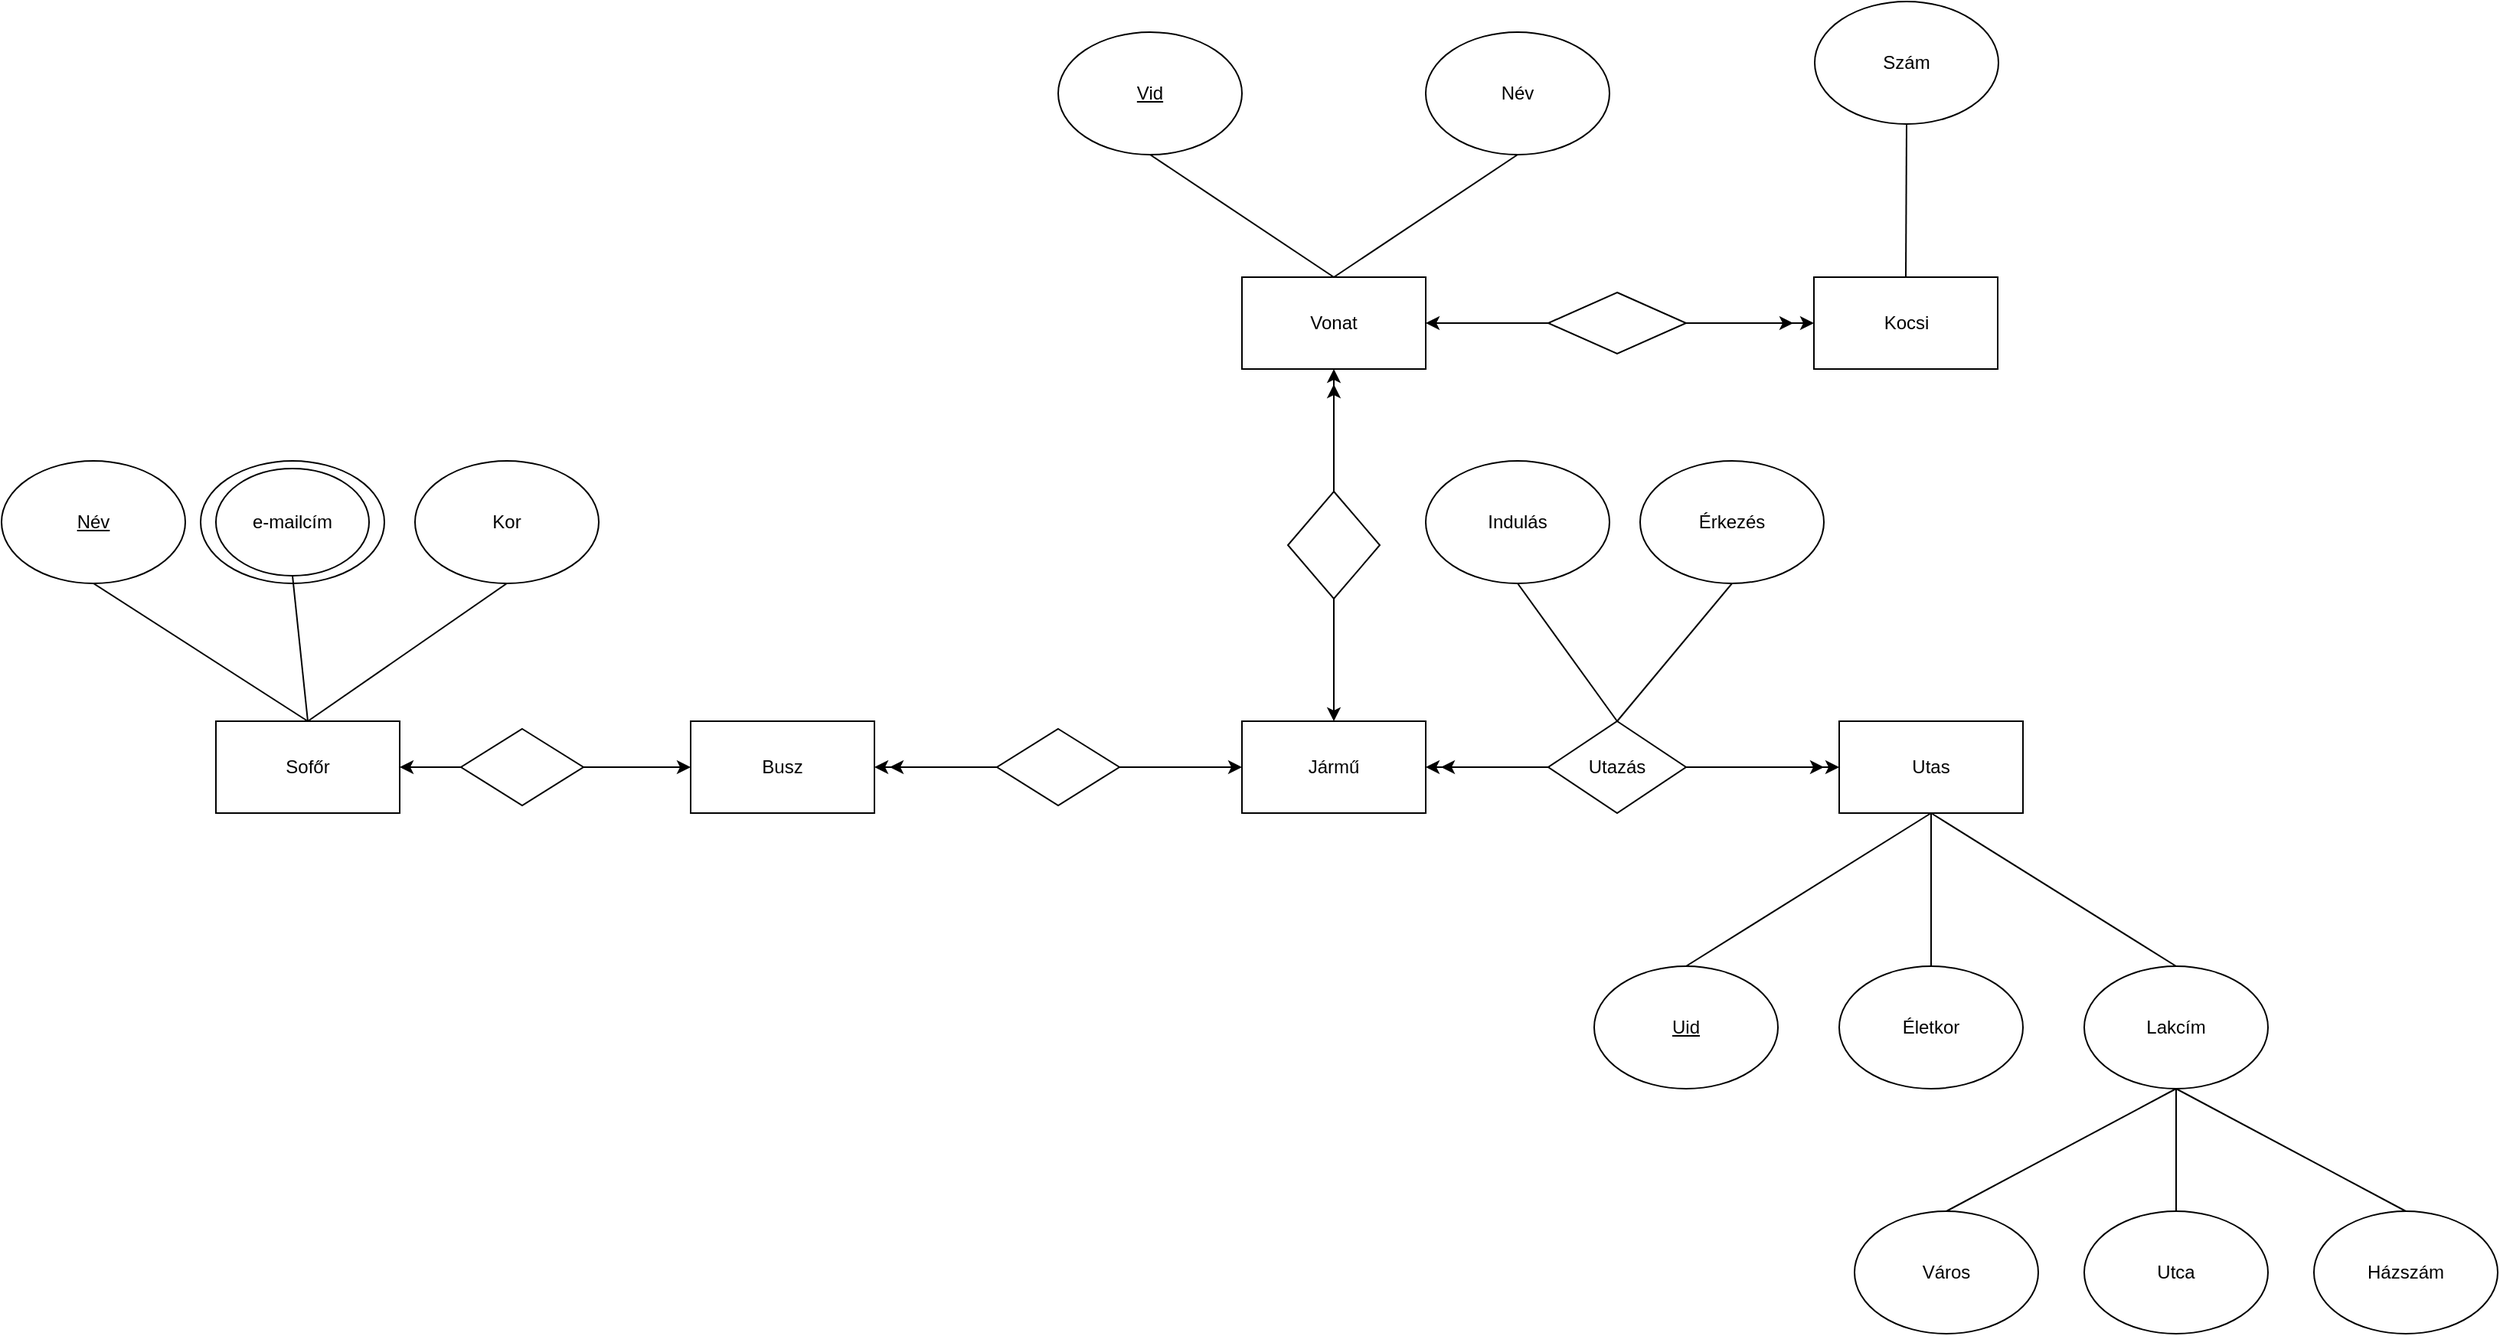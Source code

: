 <mxfile version="20.4.1" type="device"><diagram id="2HoovU7IPB2_IwPYmKss" name="1 oldal"><mxGraphModel dx="2424" dy="2024" grid="1" gridSize="10" guides="1" tooltips="1" connect="1" arrows="1" fold="1" page="1" pageScale="1" pageWidth="827" pageHeight="1169" math="0" shadow="0"><root><mxCell id="0"/><mxCell id="1" parent="0"/><mxCell id="dX716cjw8x0qub9wDfch-1" value="Jármű" style="rounded=0;whiteSpace=wrap;html=1;" parent="1" vertex="1"><mxGeometry x="40" y="290" width="120" height="60" as="geometry"/></mxCell><mxCell id="dX716cjw8x0qub9wDfch-2" value="Utas" style="rounded=0;whiteSpace=wrap;html=1;" parent="1" vertex="1"><mxGeometry x="430" y="290" width="120" height="60" as="geometry"/></mxCell><mxCell id="dX716cjw8x0qub9wDfch-6" value="" style="edgeStyle=orthogonalEdgeStyle;rounded=0;orthogonalLoop=1;jettySize=auto;html=1;" parent="1" source="dX716cjw8x0qub9wDfch-4" target="dX716cjw8x0qub9wDfch-2" edge="1"><mxGeometry relative="1" as="geometry"/></mxCell><mxCell id="dX716cjw8x0qub9wDfch-4" value="Utazás" style="rhombus;whiteSpace=wrap;html=1;" parent="1" vertex="1"><mxGeometry x="240" y="290" width="90" height="60" as="geometry"/></mxCell><mxCell id="dX716cjw8x0qub9wDfch-8" value="" style="endArrow=classic;html=1;rounded=0;entryX=1;entryY=0.5;entryDx=0;entryDy=0;exitX=0;exitY=0.5;exitDx=0;exitDy=0;" parent="1" source="dX716cjw8x0qub9wDfch-4" target="dX716cjw8x0qub9wDfch-1" edge="1"><mxGeometry width="50" height="50" relative="1" as="geometry"><mxPoint x="390" y="410" as="sourcePoint"/><mxPoint x="440" y="360" as="targetPoint"/></mxGeometry></mxCell><mxCell id="dX716cjw8x0qub9wDfch-9" value="" style="endArrow=classic;html=1;rounded=0;exitX=1;exitY=0.5;exitDx=0;exitDy=0;" parent="1" source="dX716cjw8x0qub9wDfch-4" edge="1"><mxGeometry width="50" height="50" relative="1" as="geometry"><mxPoint x="390" y="410" as="sourcePoint"/><mxPoint x="420" y="320" as="targetPoint"/></mxGeometry></mxCell><mxCell id="dX716cjw8x0qub9wDfch-10" value="Életkor" style="ellipse;whiteSpace=wrap;html=1;" parent="1" vertex="1"><mxGeometry x="430" y="450" width="120" height="80" as="geometry"/></mxCell><mxCell id="dX716cjw8x0qub9wDfch-11" value="&lt;u&gt;Uid&lt;/u&gt;" style="ellipse;whiteSpace=wrap;html=1;" parent="1" vertex="1"><mxGeometry x="270" y="450" width="120" height="80" as="geometry"/></mxCell><mxCell id="dX716cjw8x0qub9wDfch-12" value="Lakcím" style="ellipse;whiteSpace=wrap;html=1;" parent="1" vertex="1"><mxGeometry x="590" y="450" width="120" height="80" as="geometry"/></mxCell><mxCell id="dX716cjw8x0qub9wDfch-13" value="" style="endArrow=none;html=1;rounded=0;exitX=0.5;exitY=0;exitDx=0;exitDy=0;entryX=0.5;entryY=1;entryDx=0;entryDy=0;" parent="1" source="dX716cjw8x0qub9wDfch-10" target="dX716cjw8x0qub9wDfch-2" edge="1"><mxGeometry width="50" height="50" relative="1" as="geometry"><mxPoint x="400" y="390" as="sourcePoint"/><mxPoint x="450" y="340" as="targetPoint"/></mxGeometry></mxCell><mxCell id="dX716cjw8x0qub9wDfch-14" value="" style="endArrow=none;html=1;rounded=0;entryX=0.5;entryY=1;entryDx=0;entryDy=0;exitX=0.5;exitY=0;exitDx=0;exitDy=0;" parent="1" source="dX716cjw8x0qub9wDfch-11" target="dX716cjw8x0qub9wDfch-2" edge="1"><mxGeometry width="50" height="50" relative="1" as="geometry"><mxPoint x="400" y="390" as="sourcePoint"/><mxPoint x="450" y="340" as="targetPoint"/></mxGeometry></mxCell><mxCell id="dX716cjw8x0qub9wDfch-15" value="" style="endArrow=none;html=1;rounded=0;entryX=0.5;entryY=1;entryDx=0;entryDy=0;exitX=0.5;exitY=0;exitDx=0;exitDy=0;" parent="1" source="dX716cjw8x0qub9wDfch-12" target="dX716cjw8x0qub9wDfch-2" edge="1"><mxGeometry width="50" height="50" relative="1" as="geometry"><mxPoint x="400" y="390" as="sourcePoint"/><mxPoint x="450" y="340" as="targetPoint"/></mxGeometry></mxCell><mxCell id="dX716cjw8x0qub9wDfch-16" value="Házszám" style="ellipse;whiteSpace=wrap;html=1;" parent="1" vertex="1"><mxGeometry x="740" y="610" width="120" height="80" as="geometry"/></mxCell><mxCell id="dX716cjw8x0qub9wDfch-17" value="Város" style="ellipse;whiteSpace=wrap;html=1;" parent="1" vertex="1"><mxGeometry x="440" y="610" width="120" height="80" as="geometry"/></mxCell><mxCell id="dX716cjw8x0qub9wDfch-18" value="Utca" style="ellipse;whiteSpace=wrap;html=1;" parent="1" vertex="1"><mxGeometry x="590" y="610" width="120" height="80" as="geometry"/></mxCell><mxCell id="dX716cjw8x0qub9wDfch-19" value="" style="endArrow=none;html=1;rounded=0;entryX=0.5;entryY=1;entryDx=0;entryDy=0;exitX=0.5;exitY=0;exitDx=0;exitDy=0;" parent="1" source="dX716cjw8x0qub9wDfch-17" target="dX716cjw8x0qub9wDfch-12" edge="1"><mxGeometry width="50" height="50" relative="1" as="geometry"><mxPoint x="400" y="590" as="sourcePoint"/><mxPoint x="450" y="540" as="targetPoint"/></mxGeometry></mxCell><mxCell id="dX716cjw8x0qub9wDfch-20" value="" style="endArrow=none;html=1;rounded=0;entryX=0.5;entryY=1;entryDx=0;entryDy=0;exitX=0.5;exitY=0;exitDx=0;exitDy=0;" parent="1" source="dX716cjw8x0qub9wDfch-18" target="dX716cjw8x0qub9wDfch-12" edge="1"><mxGeometry width="50" height="50" relative="1" as="geometry"><mxPoint x="400" y="590" as="sourcePoint"/><mxPoint x="450" y="540" as="targetPoint"/></mxGeometry></mxCell><mxCell id="dX716cjw8x0qub9wDfch-21" value="" style="endArrow=none;html=1;rounded=0;exitX=0.5;exitY=0;exitDx=0;exitDy=0;" parent="1" source="dX716cjw8x0qub9wDfch-16" edge="1"><mxGeometry width="50" height="50" relative="1" as="geometry"><mxPoint x="400" y="590" as="sourcePoint"/><mxPoint x="650" y="530" as="targetPoint"/></mxGeometry></mxCell><mxCell id="dX716cjw8x0qub9wDfch-23" value="Vonat" style="rounded=0;whiteSpace=wrap;html=1;" parent="1" vertex="1"><mxGeometry x="40" width="120" height="60" as="geometry"/></mxCell><mxCell id="dX716cjw8x0qub9wDfch-24" value="" style="endArrow=classic;html=1;rounded=0;exitX=0;exitY=0.5;exitDx=0;exitDy=0;" parent="1" source="dX716cjw8x0qub9wDfch-4" edge="1"><mxGeometry width="50" height="50" relative="1" as="geometry"><mxPoint x="150" y="460" as="sourcePoint"/><mxPoint x="170" y="320" as="targetPoint"/></mxGeometry></mxCell><mxCell id="dX716cjw8x0qub9wDfch-25" value="" style="rhombus;whiteSpace=wrap;html=1;" parent="1" vertex="1"><mxGeometry x="70" y="140" width="60" height="70" as="geometry"/></mxCell><mxCell id="dX716cjw8x0qub9wDfch-26" value="" style="endArrow=classic;html=1;rounded=0;entryX=0.5;entryY=1;entryDx=0;entryDy=0;exitX=0.5;exitY=0;exitDx=0;exitDy=0;" parent="1" source="dX716cjw8x0qub9wDfch-25" target="dX716cjw8x0qub9wDfch-23" edge="1"><mxGeometry width="50" height="50" relative="1" as="geometry"><mxPoint x="280" y="220" as="sourcePoint"/><mxPoint x="330" y="170" as="targetPoint"/></mxGeometry></mxCell><mxCell id="dX716cjw8x0qub9wDfch-27" value="" style="endArrow=classic;html=1;rounded=0;" parent="1" edge="1"><mxGeometry width="50" height="50" relative="1" as="geometry"><mxPoint x="100" y="140" as="sourcePoint"/><mxPoint x="100" y="70" as="targetPoint"/></mxGeometry></mxCell><mxCell id="dX716cjw8x0qub9wDfch-28" value="" style="endArrow=classic;html=1;rounded=0;exitX=0.5;exitY=1;exitDx=0;exitDy=0;entryX=0.5;entryY=0;entryDx=0;entryDy=0;" parent="1" source="dX716cjw8x0qub9wDfch-25" target="dX716cjw8x0qub9wDfch-1" edge="1"><mxGeometry width="50" height="50" relative="1" as="geometry"><mxPoint x="280" y="220" as="sourcePoint"/><mxPoint x="330" y="170" as="targetPoint"/></mxGeometry></mxCell><mxCell id="dX716cjw8x0qub9wDfch-29" value="Kocsi" style="rounded=0;whiteSpace=wrap;html=1;" parent="1" vertex="1"><mxGeometry x="413.5" width="120" height="60" as="geometry"/></mxCell><mxCell id="dX716cjw8x0qub9wDfch-30" value="" style="rhombus;whiteSpace=wrap;html=1;rotation=0;" parent="1" vertex="1"><mxGeometry x="240" y="10" width="90" height="40" as="geometry"/></mxCell><mxCell id="dX716cjw8x0qub9wDfch-31" value="Busz" style="rounded=0;whiteSpace=wrap;html=1;" parent="1" vertex="1"><mxGeometry x="-320" y="290" width="120" height="60" as="geometry"/></mxCell><mxCell id="dX716cjw8x0qub9wDfch-32" value="" style="rhombus;whiteSpace=wrap;html=1;" parent="1" vertex="1"><mxGeometry x="-120" y="295" width="80" height="50" as="geometry"/></mxCell><mxCell id="dX716cjw8x0qub9wDfch-33" value="" style="endArrow=classic;html=1;rounded=0;entryX=0;entryY=0.5;entryDx=0;entryDy=0;exitX=1;exitY=0.5;exitDx=0;exitDy=0;" parent="1" source="dX716cjw8x0qub9wDfch-32" target="dX716cjw8x0qub9wDfch-1" edge="1"><mxGeometry width="50" height="50" relative="1" as="geometry"><mxPoint x="-20" y="330" as="sourcePoint"/><mxPoint x="30" y="280" as="targetPoint"/></mxGeometry></mxCell><mxCell id="dX716cjw8x0qub9wDfch-34" value="" style="endArrow=classic;html=1;rounded=0;entryX=1;entryY=0.5;entryDx=0;entryDy=0;exitX=0;exitY=0.5;exitDx=0;exitDy=0;" parent="1" source="dX716cjw8x0qub9wDfch-32" target="dX716cjw8x0qub9wDfch-31" edge="1"><mxGeometry width="50" height="50" relative="1" as="geometry"><mxPoint x="-20" y="330" as="sourcePoint"/><mxPoint x="30" y="280" as="targetPoint"/></mxGeometry></mxCell><mxCell id="dX716cjw8x0qub9wDfch-35" value="" style="endArrow=classic;html=1;rounded=0;exitX=0;exitY=0.5;exitDx=0;exitDy=0;" parent="1" source="dX716cjw8x0qub9wDfch-32" edge="1"><mxGeometry width="50" height="50" relative="1" as="geometry"><mxPoint x="-20" y="330" as="sourcePoint"/><mxPoint x="-190" y="320" as="targetPoint"/></mxGeometry></mxCell><mxCell id="dX716cjw8x0qub9wDfch-36" value="" style="endArrow=classic;html=1;rounded=0;entryX=0;entryY=0.5;entryDx=0;entryDy=0;exitX=1;exitY=0.5;exitDx=0;exitDy=0;" parent="1" source="dX716cjw8x0qub9wDfch-30" target="dX716cjw8x0qub9wDfch-29" edge="1"><mxGeometry width="50" height="50" relative="1" as="geometry"><mxPoint x="260" y="190" as="sourcePoint"/><mxPoint x="310" y="140" as="targetPoint"/></mxGeometry></mxCell><mxCell id="dX716cjw8x0qub9wDfch-37" value="" style="endArrow=classic;html=1;rounded=0;exitX=1;exitY=0.5;exitDx=0;exitDy=0;" parent="1" source="dX716cjw8x0qub9wDfch-30" edge="1"><mxGeometry width="50" height="50" relative="1" as="geometry"><mxPoint x="260" y="190" as="sourcePoint"/><mxPoint x="400" y="30" as="targetPoint"/></mxGeometry></mxCell><mxCell id="dX716cjw8x0qub9wDfch-38" value="&lt;u&gt;Vid&lt;/u&gt;" style="ellipse;whiteSpace=wrap;html=1;" parent="1" vertex="1"><mxGeometry x="-80" y="-160" width="120" height="80" as="geometry"/></mxCell><mxCell id="dX716cjw8x0qub9wDfch-39" value="Név" style="ellipse;whiteSpace=wrap;html=1;" parent="1" vertex="1"><mxGeometry x="160" y="-160" width="120" height="80" as="geometry"/></mxCell><mxCell id="dX716cjw8x0qub9wDfch-41" value="" style="endArrow=classic;html=1;rounded=0;entryX=1;entryY=0.5;entryDx=0;entryDy=0;exitX=0;exitY=0.5;exitDx=0;exitDy=0;" parent="1" source="dX716cjw8x0qub9wDfch-30" target="dX716cjw8x0qub9wDfch-23" edge="1"><mxGeometry width="50" height="50" relative="1" as="geometry"><mxPoint x="150" y="-50" as="sourcePoint"/><mxPoint x="200" y="-100" as="targetPoint"/></mxGeometry></mxCell><mxCell id="dX716cjw8x0qub9wDfch-42" value="" style="endArrow=none;html=1;rounded=0;entryX=0.5;entryY=1;entryDx=0;entryDy=0;exitX=0.5;exitY=0;exitDx=0;exitDy=0;" parent="1" source="dX716cjw8x0qub9wDfch-23" target="dX716cjw8x0qub9wDfch-38" edge="1"><mxGeometry width="50" height="50" relative="1" as="geometry"><mxPoint x="150" y="-50" as="sourcePoint"/><mxPoint x="200" y="-100" as="targetPoint"/></mxGeometry></mxCell><mxCell id="dX716cjw8x0qub9wDfch-43" value="" style="endArrow=none;html=1;rounded=0;entryX=0.5;entryY=1;entryDx=0;entryDy=0;exitX=0.5;exitY=0;exitDx=0;exitDy=0;" parent="1" source="dX716cjw8x0qub9wDfch-23" target="dX716cjw8x0qub9wDfch-39" edge="1"><mxGeometry width="50" height="50" relative="1" as="geometry"><mxPoint x="150" y="-50" as="sourcePoint"/><mxPoint x="200" y="-100" as="targetPoint"/></mxGeometry></mxCell><mxCell id="dX716cjw8x0qub9wDfch-44" value="Szám" style="ellipse;whiteSpace=wrap;html=1;" parent="1" vertex="1"><mxGeometry x="414" y="-180" width="120" height="80" as="geometry"/></mxCell><mxCell id="dX716cjw8x0qub9wDfch-45" value="" style="endArrow=none;html=1;rounded=0;entryX=0.5;entryY=1;entryDx=0;entryDy=0;exitX=0.5;exitY=0;exitDx=0;exitDy=0;" parent="1" source="dX716cjw8x0qub9wDfch-29" target="dX716cjw8x0qub9wDfch-44" edge="1"><mxGeometry width="50" height="50" relative="1" as="geometry"><mxPoint x="230" y="250" as="sourcePoint"/><mxPoint x="280" y="200" as="targetPoint"/></mxGeometry></mxCell><mxCell id="dX716cjw8x0qub9wDfch-46" value="Sofőr" style="rounded=0;whiteSpace=wrap;html=1;" parent="1" vertex="1"><mxGeometry x="-630" y="290" width="120" height="60" as="geometry"/></mxCell><mxCell id="dX716cjw8x0qub9wDfch-47" value="" style="endArrow=classic;html=1;rounded=0;entryX=1;entryY=0.5;entryDx=0;entryDy=0;exitX=0;exitY=0.5;exitDx=0;exitDy=0;" parent="1" source="dX716cjw8x0qub9wDfch-48" target="dX716cjw8x0qub9wDfch-46" edge="1"><mxGeometry width="50" height="50" relative="1" as="geometry"><mxPoint x="-200" y="390" as="sourcePoint"/><mxPoint x="-350" y="450" as="targetPoint"/></mxGeometry></mxCell><mxCell id="dX716cjw8x0qub9wDfch-48" value="" style="rhombus;whiteSpace=wrap;html=1;" parent="1" vertex="1"><mxGeometry x="-470" y="295" width="80" height="50" as="geometry"/></mxCell><mxCell id="dX716cjw8x0qub9wDfch-50" value="" style="endArrow=classic;html=1;rounded=0;entryX=0;entryY=0.5;entryDx=0;entryDy=0;exitX=1;exitY=0.5;exitDx=0;exitDy=0;" parent="1" source="dX716cjw8x0qub9wDfch-48" target="dX716cjw8x0qub9wDfch-31" edge="1"><mxGeometry width="50" height="50" relative="1" as="geometry"><mxPoint x="-200" y="390" as="sourcePoint"/><mxPoint x="-150" y="340" as="targetPoint"/></mxGeometry></mxCell><mxCell id="dX716cjw8x0qub9wDfch-51" value="Kor" style="ellipse;whiteSpace=wrap;html=1;" parent="1" vertex="1"><mxGeometry x="-500" y="120" width="120" height="80" as="geometry"/></mxCell><mxCell id="dX716cjw8x0qub9wDfch-53" value="&lt;u&gt;Név&lt;/u&gt;" style="ellipse;whiteSpace=wrap;html=1;" parent="1" vertex="1"><mxGeometry x="-770" y="120" width="120" height="80" as="geometry"/></mxCell><mxCell id="dX716cjw8x0qub9wDfch-55" value="" style="group" parent="1" vertex="1" connectable="0"><mxGeometry x="-640" y="120" width="120" height="80" as="geometry"/></mxCell><mxCell id="dX716cjw8x0qub9wDfch-52" value="" style="ellipse;whiteSpace=wrap;html=1;" parent="dX716cjw8x0qub9wDfch-55" vertex="1"><mxGeometry width="120" height="80" as="geometry"/></mxCell><mxCell id="dX716cjw8x0qub9wDfch-54" value="e-mailcím" style="ellipse;whiteSpace=wrap;html=1;" parent="dX716cjw8x0qub9wDfch-55" vertex="1"><mxGeometry x="10" y="5" width="100" height="70" as="geometry"/></mxCell><mxCell id="dX716cjw8x0qub9wDfch-56" value="" style="endArrow=none;html=1;rounded=0;entryX=0.5;entryY=1;entryDx=0;entryDy=0;exitX=0.5;exitY=0;exitDx=0;exitDy=0;" parent="1" source="dX716cjw8x0qub9wDfch-46" target="dX716cjw8x0qub9wDfch-51" edge="1"><mxGeometry width="50" height="50" relative="1" as="geometry"><mxPoint x="-400" y="280" as="sourcePoint"/><mxPoint x="-350" y="230" as="targetPoint"/></mxGeometry></mxCell><mxCell id="dX716cjw8x0qub9wDfch-57" value="" style="endArrow=none;html=1;rounded=0;entryX=0.5;entryY=1;entryDx=0;entryDy=0;exitX=0.5;exitY=0;exitDx=0;exitDy=0;" parent="1" source="dX716cjw8x0qub9wDfch-46" target="dX716cjw8x0qub9wDfch-54" edge="1"><mxGeometry width="50" height="50" relative="1" as="geometry"><mxPoint x="-400" y="280" as="sourcePoint"/><mxPoint x="-350" y="230" as="targetPoint"/></mxGeometry></mxCell><mxCell id="dX716cjw8x0qub9wDfch-58" value="" style="endArrow=none;html=1;rounded=0;entryX=0.5;entryY=1;entryDx=0;entryDy=0;exitX=0.5;exitY=0;exitDx=0;exitDy=0;" parent="1" source="dX716cjw8x0qub9wDfch-46" target="dX716cjw8x0qub9wDfch-53" edge="1"><mxGeometry width="50" height="50" relative="1" as="geometry"><mxPoint x="-400" y="280" as="sourcePoint"/><mxPoint x="-350" y="230" as="targetPoint"/></mxGeometry></mxCell><mxCell id="dX716cjw8x0qub9wDfch-59" value="Indulás" style="ellipse;whiteSpace=wrap;html=1;" parent="1" vertex="1"><mxGeometry x="160" y="120" width="120" height="80" as="geometry"/></mxCell><mxCell id="dX716cjw8x0qub9wDfch-60" value="" style="endArrow=none;html=1;rounded=0;entryX=0.5;entryY=1;entryDx=0;entryDy=0;exitX=0.5;exitY=0;exitDx=0;exitDy=0;" parent="1" source="dX716cjw8x0qub9wDfch-4" target="dX716cjw8x0qub9wDfch-59" edge="1"><mxGeometry width="50" height="50" relative="1" as="geometry"><mxPoint x="300" y="340" as="sourcePoint"/><mxPoint x="350" y="290" as="targetPoint"/></mxGeometry></mxCell><mxCell id="dX716cjw8x0qub9wDfch-61" value="Érkezés" style="ellipse;whiteSpace=wrap;html=1;" parent="1" vertex="1"><mxGeometry x="300" y="120" width="120" height="80" as="geometry"/></mxCell><mxCell id="dX716cjw8x0qub9wDfch-63" value="" style="endArrow=none;html=1;rounded=0;entryX=0.5;entryY=1;entryDx=0;entryDy=0;exitX=0.5;exitY=0;exitDx=0;exitDy=0;" parent="1" source="dX716cjw8x0qub9wDfch-4" target="dX716cjw8x0qub9wDfch-61" edge="1"><mxGeometry width="50" height="50" relative="1" as="geometry"><mxPoint x="300" y="340" as="sourcePoint"/><mxPoint x="350" y="290" as="targetPoint"/></mxGeometry></mxCell></root></mxGraphModel></diagram></mxfile>
